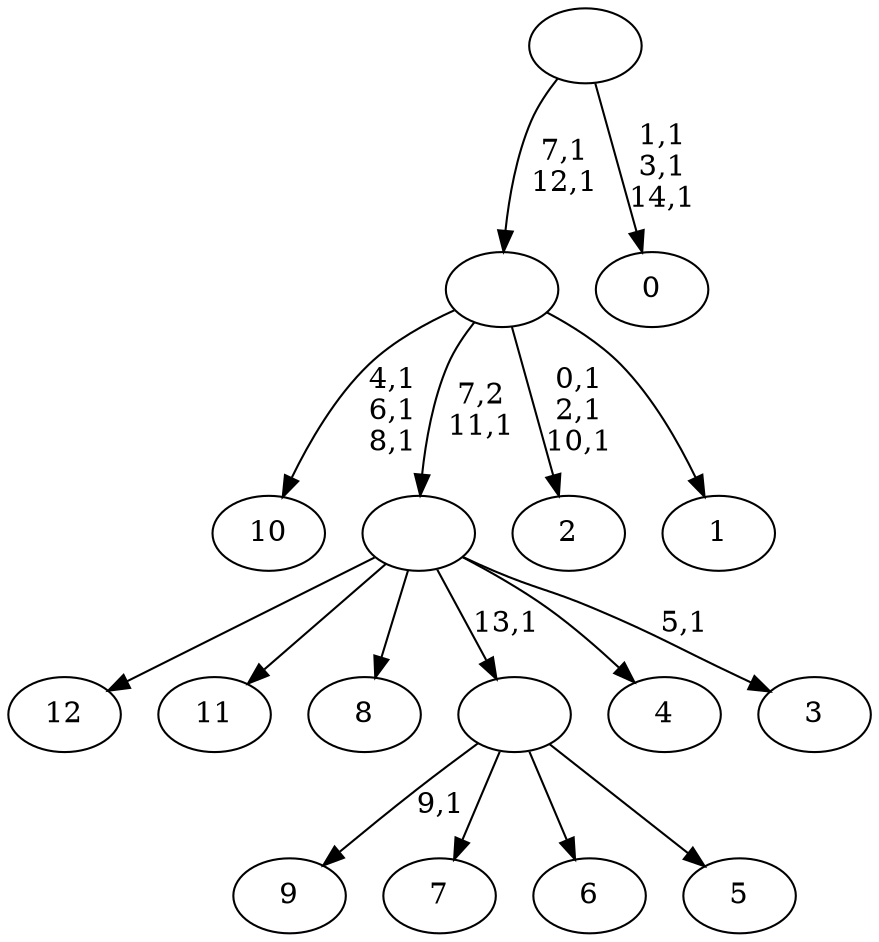 digraph T {
	28 [label="12"]
	27 [label="11"]
	26 [label="10"]
	22 [label="9"]
	20 [label="8"]
	19 [label="7"]
	18 [label="6"]
	17 [label="5"]
	16 [label=""]
	15 [label="4"]
	14 [label="3"]
	12 [label=""]
	11 [label="2"]
	7 [label="1"]
	6 [label=""]
	4 [label="0"]
	0 [label=""]
	16 -> 22 [label="9,1"]
	16 -> 19 [label=""]
	16 -> 18 [label=""]
	16 -> 17 [label=""]
	12 -> 14 [label="5,1"]
	12 -> 28 [label=""]
	12 -> 27 [label=""]
	12 -> 20 [label=""]
	12 -> 16 [label="13,1"]
	12 -> 15 [label=""]
	6 -> 11 [label="0,1\n2,1\n10,1"]
	6 -> 26 [label="4,1\n6,1\n8,1"]
	6 -> 12 [label="7,2\n11,1"]
	6 -> 7 [label=""]
	0 -> 4 [label="1,1\n3,1\n14,1"]
	0 -> 6 [label="7,1\n12,1"]
}

